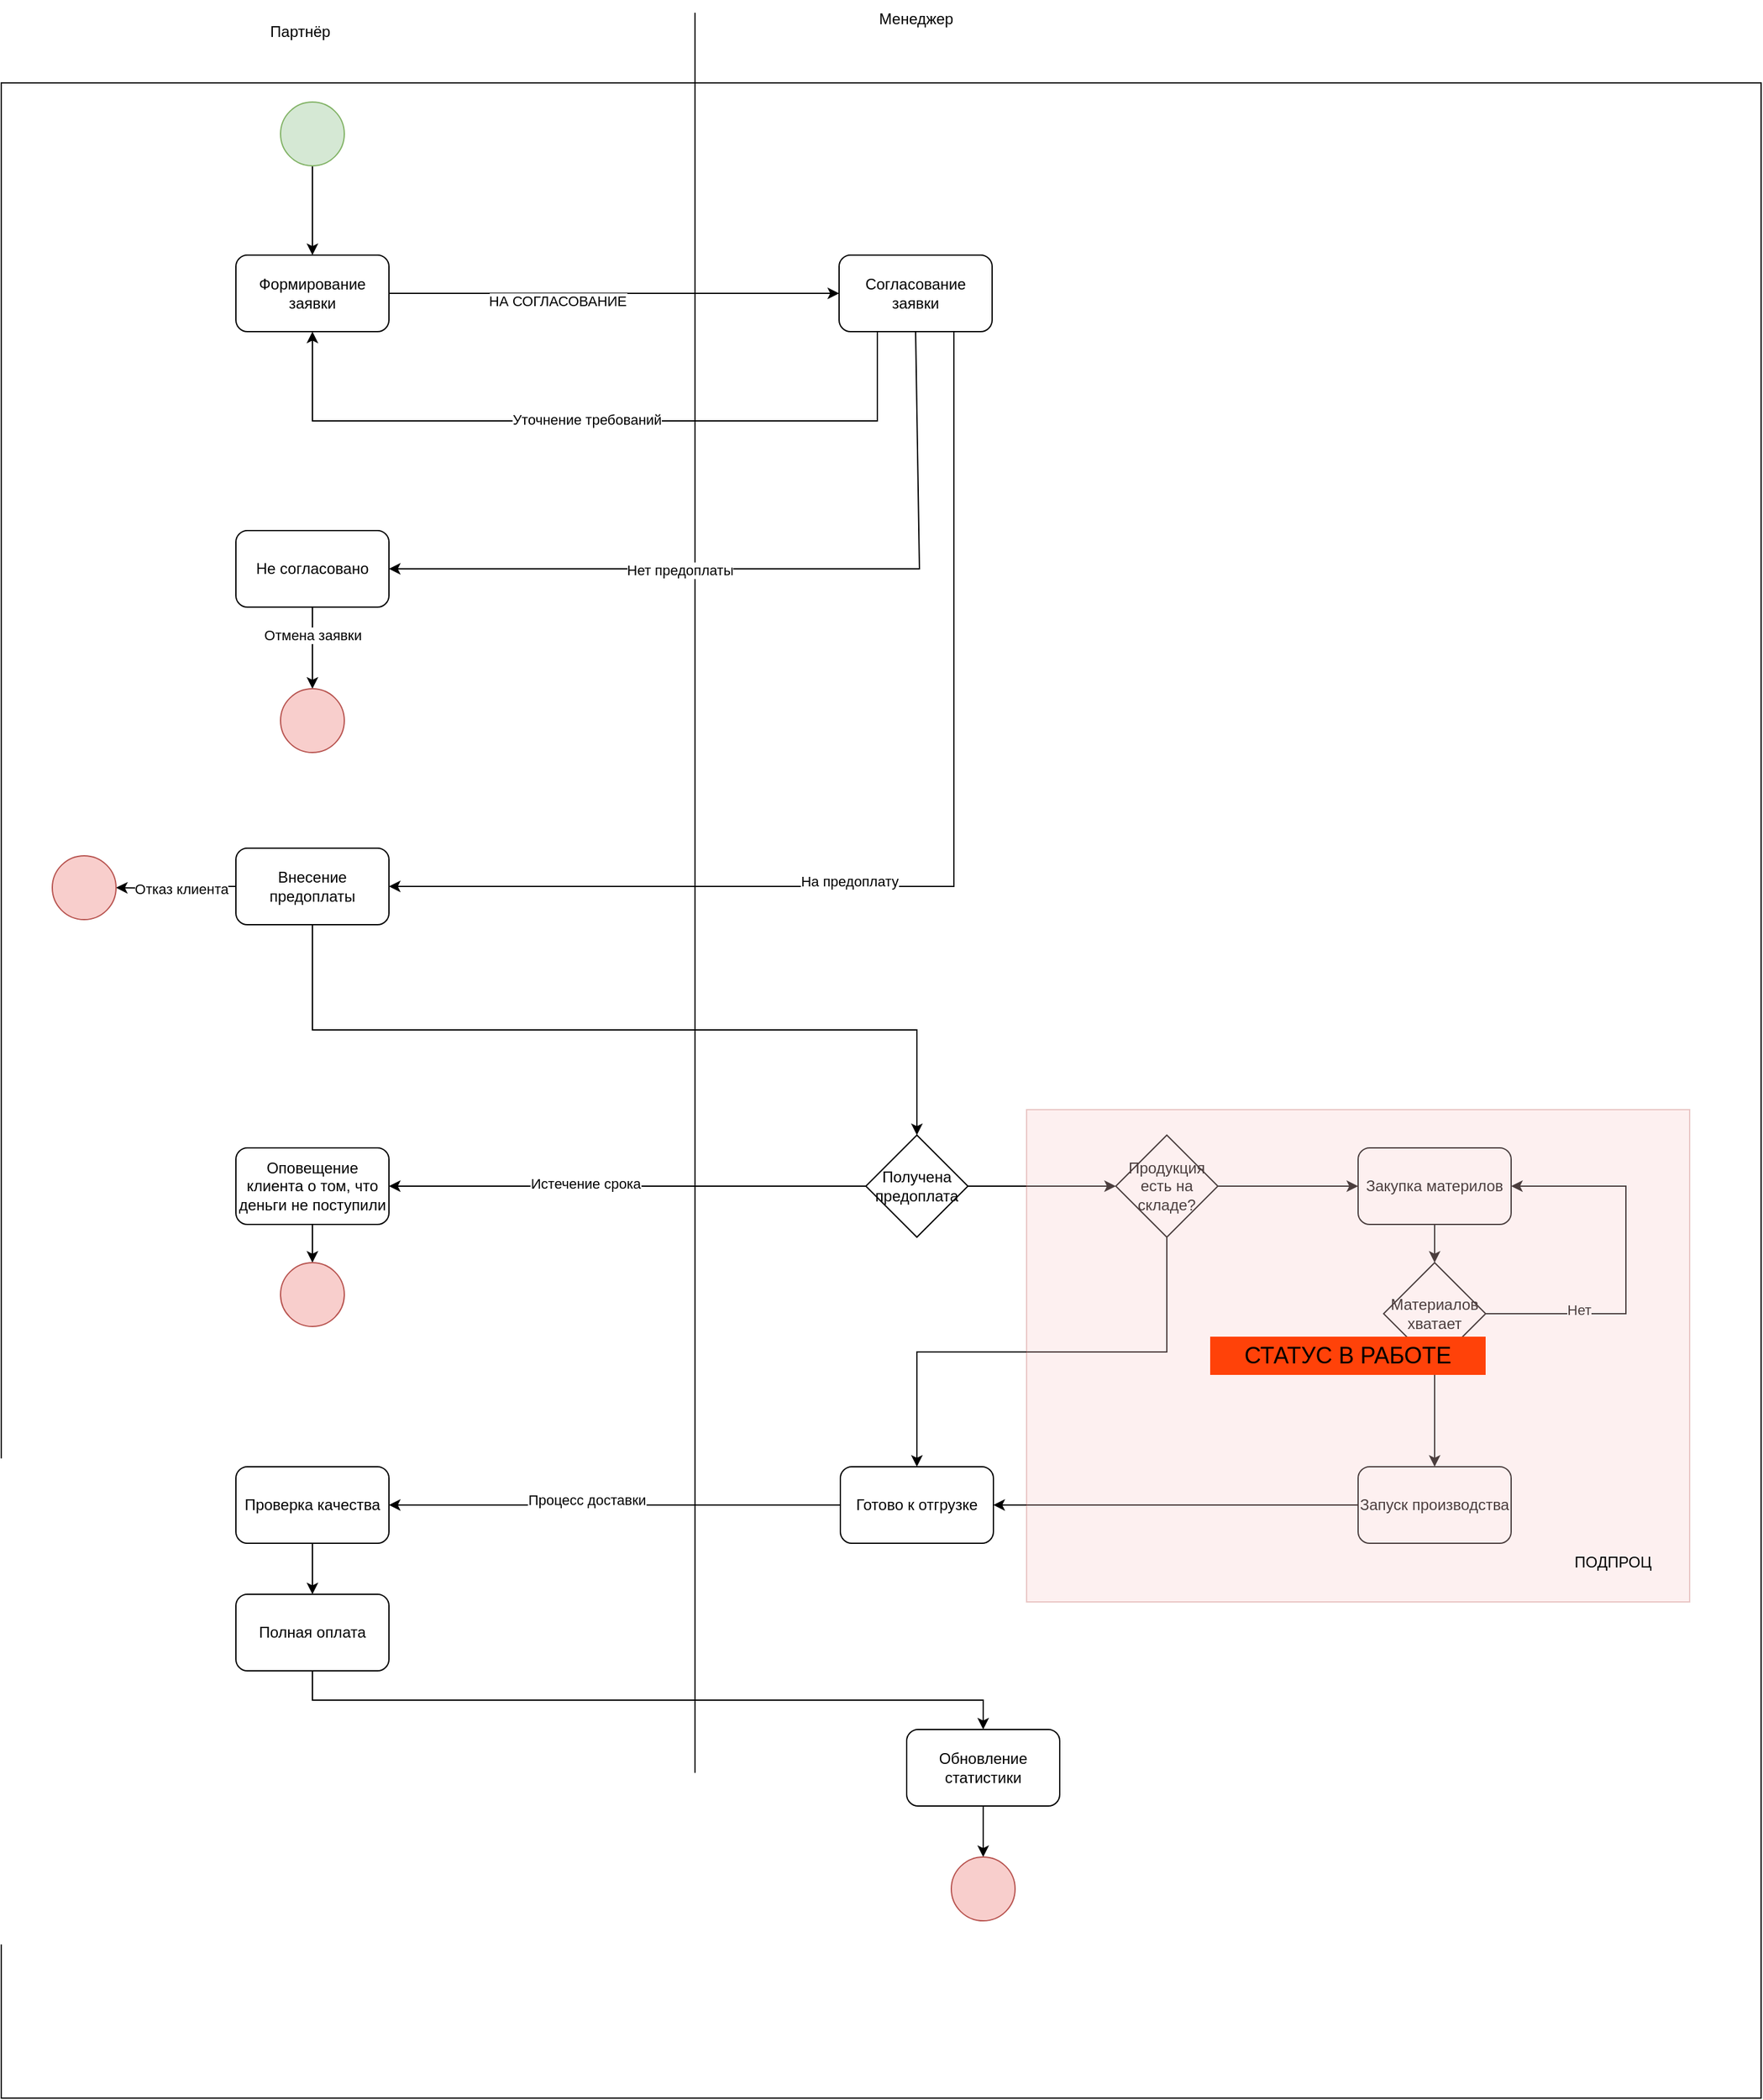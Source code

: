 <mxfile version="28.2.3">
  <diagram name="Страница — 2" id="oJDA_zJ75NJ7X2v0WVPj">
    <mxGraphModel dx="4860" dy="1727" grid="1" gridSize="10" guides="1" tooltips="1" connect="1" arrows="1" fold="1" page="1" pageScale="1" pageWidth="827" pageHeight="1169" math="0" shadow="0">
      <root>
        <mxCell id="0" />
        <mxCell id="1" parent="0" />
        <mxCell id="gldtsVEIOEpTuRQxnS90-1" value="" style="rounded=0;whiteSpace=wrap;html=1;fillColor=none;" vertex="1" parent="1">
          <mxGeometry x="200" y="2254" width="1380" height="1580" as="geometry" />
        </mxCell>
        <mxCell id="gldtsVEIOEpTuRQxnS90-2" value="Партнёр" style="text;html=1;align=center;verticalAlign=middle;resizable=0;points=[];autosize=1;strokeColor=none;fillColor=none;" vertex="1" parent="1">
          <mxGeometry x="399" y="2199" width="70" height="30" as="geometry" />
        </mxCell>
        <mxCell id="gldtsVEIOEpTuRQxnS90-3" style="edgeStyle=orthogonalEdgeStyle;rounded=0;orthogonalLoop=1;jettySize=auto;html=1;exitX=1;exitY=0.5;exitDx=0;exitDy=0;" edge="1" parent="1" source="gldtsVEIOEpTuRQxnS90-5" target="gldtsVEIOEpTuRQxnS90-10">
          <mxGeometry relative="1" as="geometry" />
        </mxCell>
        <mxCell id="gldtsVEIOEpTuRQxnS90-4" value="НА СОГЛАСОВАНИЕ" style="edgeLabel;html=1;align=center;verticalAlign=middle;resizable=0;points=[];" vertex="1" connectable="0" parent="gldtsVEIOEpTuRQxnS90-3">
          <mxGeometry x="-0.256" y="-6" relative="1" as="geometry">
            <mxPoint as="offset" />
          </mxGeometry>
        </mxCell>
        <mxCell id="gldtsVEIOEpTuRQxnS90-5" value="Формирование заявки" style="rounded=1;whiteSpace=wrap;html=1;" vertex="1" parent="1">
          <mxGeometry x="384" y="2389" width="120" height="60" as="geometry" />
        </mxCell>
        <mxCell id="gldtsVEIOEpTuRQxnS90-6" value="" style="endArrow=none;html=1;rounded=0;" edge="1" parent="1">
          <mxGeometry width="50" height="50" relative="1" as="geometry">
            <mxPoint x="744" y="3579" as="sourcePoint" />
            <mxPoint x="744" y="2199" as="targetPoint" />
          </mxGeometry>
        </mxCell>
        <mxCell id="gldtsVEIOEpTuRQxnS90-7" value="Менеджер" style="text;html=1;align=center;verticalAlign=middle;resizable=0;points=[];autosize=1;strokeColor=none;fillColor=none;" vertex="1" parent="1">
          <mxGeometry x="877" y="2189" width="80" height="30" as="geometry" />
        </mxCell>
        <mxCell id="gldtsVEIOEpTuRQxnS90-8" style="edgeStyle=orthogonalEdgeStyle;rounded=0;orthogonalLoop=1;jettySize=auto;html=1;exitX=0.25;exitY=1;exitDx=0;exitDy=0;entryX=0.5;entryY=1;entryDx=0;entryDy=0;" edge="1" parent="1" source="gldtsVEIOEpTuRQxnS90-10" target="gldtsVEIOEpTuRQxnS90-5">
          <mxGeometry relative="1" as="geometry">
            <Array as="points">
              <mxPoint x="887" y="2519" />
              <mxPoint x="444" y="2519" />
            </Array>
          </mxGeometry>
        </mxCell>
        <mxCell id="gldtsVEIOEpTuRQxnS90-9" value="Уточнение требований" style="edgeLabel;html=1;align=center;verticalAlign=middle;resizable=0;points=[];" vertex="1" connectable="0" parent="gldtsVEIOEpTuRQxnS90-8">
          <mxGeometry x="0.023" y="-1" relative="1" as="geometry">
            <mxPoint as="offset" />
          </mxGeometry>
        </mxCell>
        <mxCell id="gldtsVEIOEpTuRQxnS90-10" value="Согласование заявки" style="rounded=1;whiteSpace=wrap;html=1;" vertex="1" parent="1">
          <mxGeometry x="857" y="2389" width="120" height="60" as="geometry" />
        </mxCell>
        <mxCell id="gldtsVEIOEpTuRQxnS90-11" style="edgeStyle=orthogonalEdgeStyle;rounded=0;orthogonalLoop=1;jettySize=auto;html=1;exitX=0.5;exitY=1;exitDx=0;exitDy=0;entryX=0.5;entryY=0;entryDx=0;entryDy=0;" edge="1" parent="1" source="gldtsVEIOEpTuRQxnS90-13" target="gldtsVEIOEpTuRQxnS90-26">
          <mxGeometry relative="1" as="geometry" />
        </mxCell>
        <mxCell id="gldtsVEIOEpTuRQxnS90-12" value="Отмена заявки" style="edgeLabel;html=1;align=center;verticalAlign=middle;resizable=0;points=[];" vertex="1" connectable="0" parent="gldtsVEIOEpTuRQxnS90-11">
          <mxGeometry x="-0.335" relative="1" as="geometry">
            <mxPoint as="offset" />
          </mxGeometry>
        </mxCell>
        <mxCell id="gldtsVEIOEpTuRQxnS90-13" value="Не согласовано" style="rounded=1;whiteSpace=wrap;html=1;" vertex="1" parent="1">
          <mxGeometry x="384" y="2605" width="120" height="60" as="geometry" />
        </mxCell>
        <mxCell id="gldtsVEIOEpTuRQxnS90-14" style="edgeStyle=orthogonalEdgeStyle;rounded=0;orthogonalLoop=1;jettySize=auto;html=1;entryX=1;entryY=0.5;entryDx=0;entryDy=0;" edge="1" parent="1" source="gldtsVEIOEpTuRQxnS90-17" target="gldtsVEIOEpTuRQxnS90-19">
          <mxGeometry relative="1" as="geometry" />
        </mxCell>
        <mxCell id="gldtsVEIOEpTuRQxnS90-15" value="Истечение срока" style="edgeLabel;html=1;align=center;verticalAlign=middle;resizable=0;points=[];" vertex="1" connectable="0" parent="gldtsVEIOEpTuRQxnS90-14">
          <mxGeometry x="0.179" y="-2" relative="1" as="geometry">
            <mxPoint as="offset" />
          </mxGeometry>
        </mxCell>
        <mxCell id="gldtsVEIOEpTuRQxnS90-16" style="edgeStyle=orthogonalEdgeStyle;rounded=0;orthogonalLoop=1;jettySize=auto;html=1;entryX=0;entryY=0.5;entryDx=0;entryDy=0;" edge="1" parent="1" source="gldtsVEIOEpTuRQxnS90-17" target="gldtsVEIOEpTuRQxnS90-22">
          <mxGeometry relative="1" as="geometry" />
        </mxCell>
        <mxCell id="gldtsVEIOEpTuRQxnS90-17" value="Получена предоплата" style="rhombus;whiteSpace=wrap;html=1;" vertex="1" parent="1">
          <mxGeometry x="878" y="3079" width="80" height="80" as="geometry" />
        </mxCell>
        <mxCell id="gldtsVEIOEpTuRQxnS90-18" style="edgeStyle=orthogonalEdgeStyle;rounded=0;orthogonalLoop=1;jettySize=auto;html=1;exitX=0.5;exitY=1;exitDx=0;exitDy=0;entryX=0.5;entryY=0;entryDx=0;entryDy=0;" edge="1" parent="1" source="gldtsVEIOEpTuRQxnS90-19" target="gldtsVEIOEpTuRQxnS90-33">
          <mxGeometry relative="1" as="geometry" />
        </mxCell>
        <mxCell id="gldtsVEIOEpTuRQxnS90-19" value="Оповещение клиента о том, что деньги не поступили" style="rounded=1;whiteSpace=wrap;html=1;" vertex="1" parent="1">
          <mxGeometry x="384" y="3089" width="120" height="60" as="geometry" />
        </mxCell>
        <mxCell id="gldtsVEIOEpTuRQxnS90-20" style="edgeStyle=orthogonalEdgeStyle;rounded=0;orthogonalLoop=1;jettySize=auto;html=1;exitX=0.5;exitY=1;exitDx=0;exitDy=0;" edge="1" parent="1" source="gldtsVEIOEpTuRQxnS90-22" target="gldtsVEIOEpTuRQxnS90-25">
          <mxGeometry relative="1" as="geometry" />
        </mxCell>
        <mxCell id="gldtsVEIOEpTuRQxnS90-21" style="edgeStyle=orthogonalEdgeStyle;rounded=0;orthogonalLoop=1;jettySize=auto;html=1;exitX=1;exitY=0.5;exitDx=0;exitDy=0;entryX=0;entryY=0.5;entryDx=0;entryDy=0;" edge="1" parent="1" source="gldtsVEIOEpTuRQxnS90-22" target="gldtsVEIOEpTuRQxnS90-35">
          <mxGeometry relative="1" as="geometry" />
        </mxCell>
        <mxCell id="gldtsVEIOEpTuRQxnS90-22" value="Продукция есть на складе?" style="rhombus;whiteSpace=wrap;html=1;" vertex="1" parent="1">
          <mxGeometry x="1074" y="3079" width="80" height="80" as="geometry" />
        </mxCell>
        <mxCell id="gldtsVEIOEpTuRQxnS90-23" style="edgeStyle=orthogonalEdgeStyle;rounded=0;orthogonalLoop=1;jettySize=auto;html=1;entryX=1;entryY=0.5;entryDx=0;entryDy=0;" edge="1" parent="1" source="gldtsVEIOEpTuRQxnS90-25" target="gldtsVEIOEpTuRQxnS90-43">
          <mxGeometry relative="1" as="geometry" />
        </mxCell>
        <mxCell id="gldtsVEIOEpTuRQxnS90-24" value="Процесс доставки" style="edgeLabel;html=1;align=center;verticalAlign=middle;resizable=0;points=[];" vertex="1" connectable="0" parent="gldtsVEIOEpTuRQxnS90-23">
          <mxGeometry x="0.124" y="-4" relative="1" as="geometry">
            <mxPoint as="offset" />
          </mxGeometry>
        </mxCell>
        <mxCell id="gldtsVEIOEpTuRQxnS90-25" value="Готово к отгрузке" style="rounded=1;whiteSpace=wrap;html=1;" vertex="1" parent="1">
          <mxGeometry x="858" y="3339" width="120" height="60" as="geometry" />
        </mxCell>
        <mxCell id="gldtsVEIOEpTuRQxnS90-26" value="" style="ellipse;whiteSpace=wrap;html=1;aspect=fixed;fillColor=#f8cecc;strokeColor=#b85450;" vertex="1" parent="1">
          <mxGeometry x="419" y="2729" width="50" height="50" as="geometry" />
        </mxCell>
        <mxCell id="gldtsVEIOEpTuRQxnS90-27" style="edgeStyle=orthogonalEdgeStyle;rounded=0;orthogonalLoop=1;jettySize=auto;html=1;exitX=0.5;exitY=1;exitDx=0;exitDy=0;" edge="1" parent="1" source="gldtsVEIOEpTuRQxnS90-28" target="gldtsVEIOEpTuRQxnS90-5">
          <mxGeometry relative="1" as="geometry" />
        </mxCell>
        <mxCell id="gldtsVEIOEpTuRQxnS90-28" value="" style="ellipse;whiteSpace=wrap;html=1;aspect=fixed;fillColor=#d5e8d4;strokeColor=#82b366;" vertex="1" parent="1">
          <mxGeometry x="419" y="2269" width="50" height="50" as="geometry" />
        </mxCell>
        <mxCell id="gldtsVEIOEpTuRQxnS90-29" style="edgeStyle=orthogonalEdgeStyle;rounded=0;orthogonalLoop=1;jettySize=auto;html=1;exitX=0.5;exitY=1;exitDx=0;exitDy=0;entryX=0.5;entryY=0;entryDx=0;entryDy=0;" edge="1" parent="1" source="gldtsVEIOEpTuRQxnS90-32" target="gldtsVEIOEpTuRQxnS90-17">
          <mxGeometry relative="1" as="geometry" />
        </mxCell>
        <mxCell id="gldtsVEIOEpTuRQxnS90-30" style="edgeStyle=orthogonalEdgeStyle;rounded=0;orthogonalLoop=1;jettySize=auto;html=1;exitX=0;exitY=0.5;exitDx=0;exitDy=0;" edge="1" parent="1" source="gldtsVEIOEpTuRQxnS90-32">
          <mxGeometry relative="1" as="geometry">
            <mxPoint x="290" y="2885" as="targetPoint" />
          </mxGeometry>
        </mxCell>
        <mxCell id="gldtsVEIOEpTuRQxnS90-31" value="Отказ клиента" style="edgeLabel;html=1;align=center;verticalAlign=middle;resizable=0;points=[];" vertex="1" connectable="0" parent="gldtsVEIOEpTuRQxnS90-30">
          <mxGeometry x="0.282" y="2" relative="1" as="geometry">
            <mxPoint x="16" y="-2" as="offset" />
          </mxGeometry>
        </mxCell>
        <mxCell id="gldtsVEIOEpTuRQxnS90-32" value="Внесение предоплаты" style="rounded=1;whiteSpace=wrap;html=1;" vertex="1" parent="1">
          <mxGeometry x="384" y="2854" width="120" height="60" as="geometry" />
        </mxCell>
        <mxCell id="gldtsVEIOEpTuRQxnS90-33" value="" style="ellipse;whiteSpace=wrap;html=1;aspect=fixed;fillColor=#f8cecc;strokeColor=#b85450;" vertex="1" parent="1">
          <mxGeometry x="419" y="3179" width="50" height="50" as="geometry" />
        </mxCell>
        <mxCell id="gldtsVEIOEpTuRQxnS90-34" style="edgeStyle=orthogonalEdgeStyle;rounded=0;orthogonalLoop=1;jettySize=auto;html=1;exitX=0.5;exitY=1;exitDx=0;exitDy=0;entryX=0.5;entryY=0;entryDx=0;entryDy=0;" edge="1" parent="1" source="gldtsVEIOEpTuRQxnS90-35" target="gldtsVEIOEpTuRQxnS90-41">
          <mxGeometry relative="1" as="geometry" />
        </mxCell>
        <mxCell id="gldtsVEIOEpTuRQxnS90-35" value="Закупка материлов" style="rounded=1;whiteSpace=wrap;html=1;" vertex="1" parent="1">
          <mxGeometry x="1264" y="3089" width="120" height="60" as="geometry" />
        </mxCell>
        <mxCell id="gldtsVEIOEpTuRQxnS90-36" style="edgeStyle=orthogonalEdgeStyle;rounded=0;orthogonalLoop=1;jettySize=auto;html=1;entryX=1;entryY=0.5;entryDx=0;entryDy=0;" edge="1" parent="1" source="gldtsVEIOEpTuRQxnS90-37" target="gldtsVEIOEpTuRQxnS90-25">
          <mxGeometry relative="1" as="geometry" />
        </mxCell>
        <mxCell id="gldtsVEIOEpTuRQxnS90-37" value="Запуск производства" style="rounded=1;whiteSpace=wrap;html=1;" vertex="1" parent="1">
          <mxGeometry x="1264" y="3339" width="120" height="60" as="geometry" />
        </mxCell>
        <mxCell id="gldtsVEIOEpTuRQxnS90-38" style="edgeStyle=orthogonalEdgeStyle;rounded=0;orthogonalLoop=1;jettySize=auto;html=1;exitX=0.5;exitY=1;exitDx=0;exitDy=0;entryX=0.5;entryY=0;entryDx=0;entryDy=0;" edge="1" parent="1" source="gldtsVEIOEpTuRQxnS90-41" target="gldtsVEIOEpTuRQxnS90-37">
          <mxGeometry relative="1" as="geometry" />
        </mxCell>
        <mxCell id="gldtsVEIOEpTuRQxnS90-39" style="edgeStyle=orthogonalEdgeStyle;rounded=0;orthogonalLoop=1;jettySize=auto;html=1;entryX=1;entryY=0.5;entryDx=0;entryDy=0;" edge="1" parent="1" source="gldtsVEIOEpTuRQxnS90-41" target="gldtsVEIOEpTuRQxnS90-35">
          <mxGeometry relative="1" as="geometry">
            <Array as="points">
              <mxPoint x="1474" y="3219" />
              <mxPoint x="1474" y="3119" />
            </Array>
          </mxGeometry>
        </mxCell>
        <mxCell id="gldtsVEIOEpTuRQxnS90-40" value="Нет" style="edgeLabel;html=1;align=center;verticalAlign=middle;resizable=0;points=[];" vertex="1" connectable="0" parent="gldtsVEIOEpTuRQxnS90-39">
          <mxGeometry x="-0.513" y="3" relative="1" as="geometry">
            <mxPoint as="offset" />
          </mxGeometry>
        </mxCell>
        <mxCell id="gldtsVEIOEpTuRQxnS90-41" value="Материалов хватает" style="rhombus;whiteSpace=wrap;html=1;" vertex="1" parent="1">
          <mxGeometry x="1284" y="3179" width="80" height="80" as="geometry" />
        </mxCell>
        <mxCell id="gldtsVEIOEpTuRQxnS90-42" style="edgeStyle=orthogonalEdgeStyle;rounded=0;orthogonalLoop=1;jettySize=auto;html=1;exitX=0.5;exitY=1;exitDx=0;exitDy=0;entryX=0.5;entryY=0;entryDx=0;entryDy=0;" edge="1" parent="1" source="gldtsVEIOEpTuRQxnS90-43" target="gldtsVEIOEpTuRQxnS90-45">
          <mxGeometry relative="1" as="geometry" />
        </mxCell>
        <mxCell id="gldtsVEIOEpTuRQxnS90-43" value="Проверка качества" style="rounded=1;whiteSpace=wrap;html=1;" vertex="1" parent="1">
          <mxGeometry x="384" y="3339" width="120" height="60" as="geometry" />
        </mxCell>
        <mxCell id="gldtsVEIOEpTuRQxnS90-44" style="edgeStyle=orthogonalEdgeStyle;rounded=0;orthogonalLoop=1;jettySize=auto;html=1;exitX=0.5;exitY=1;exitDx=0;exitDy=0;entryX=0.5;entryY=0;entryDx=0;entryDy=0;" edge="1" parent="1" source="gldtsVEIOEpTuRQxnS90-45" target="gldtsVEIOEpTuRQxnS90-47">
          <mxGeometry relative="1" as="geometry" />
        </mxCell>
        <mxCell id="gldtsVEIOEpTuRQxnS90-45" value="Полная оплата" style="rounded=1;whiteSpace=wrap;html=1;" vertex="1" parent="1">
          <mxGeometry x="384" y="3439" width="120" height="60" as="geometry" />
        </mxCell>
        <mxCell id="gldtsVEIOEpTuRQxnS90-46" style="edgeStyle=orthogonalEdgeStyle;rounded=0;orthogonalLoop=1;jettySize=auto;html=1;exitX=0.5;exitY=1;exitDx=0;exitDy=0;entryX=0.5;entryY=0;entryDx=0;entryDy=0;" edge="1" parent="1" source="gldtsVEIOEpTuRQxnS90-47" target="gldtsVEIOEpTuRQxnS90-48">
          <mxGeometry relative="1" as="geometry" />
        </mxCell>
        <mxCell id="gldtsVEIOEpTuRQxnS90-47" value="Обновление статистики" style="rounded=1;whiteSpace=wrap;html=1;" vertex="1" parent="1">
          <mxGeometry x="910" y="3545" width="120" height="60" as="geometry" />
        </mxCell>
        <mxCell id="gldtsVEIOEpTuRQxnS90-48" value="" style="ellipse;whiteSpace=wrap;html=1;aspect=fixed;fillColor=#f8cecc;strokeColor=#b85450;" vertex="1" parent="1">
          <mxGeometry x="945" y="3645" width="50" height="50" as="geometry" />
        </mxCell>
        <mxCell id="gldtsVEIOEpTuRQxnS90-64" value="" style="rounded=0;whiteSpace=wrap;html=1;fillColor=#f8cecc;strokeColor=#b85450;opacity=30;" vertex="1" parent="1">
          <mxGeometry x="1004" y="3059" width="520" height="386" as="geometry" />
        </mxCell>
        <mxCell id="gldtsVEIOEpTuRQxnS90-65" value="ПОДПРОЦ" style="text;html=1;align=center;verticalAlign=middle;whiteSpace=wrap;rounded=0;" vertex="1" parent="1">
          <mxGeometry x="1434" y="3399" width="60" height="30" as="geometry" />
        </mxCell>
        <mxCell id="gldtsVEIOEpTuRQxnS90-66" value="" style="endArrow=classic;html=1;rounded=0;exitX=0.5;exitY=1;exitDx=0;exitDy=0;entryX=1;entryY=0.5;entryDx=0;entryDy=0;" edge="1" parent="1" source="gldtsVEIOEpTuRQxnS90-10" target="gldtsVEIOEpTuRQxnS90-13">
          <mxGeometry width="50" height="50" relative="1" as="geometry">
            <mxPoint x="889.0" y="2615" as="sourcePoint" />
            <mxPoint x="900" y="2705" as="targetPoint" />
            <Array as="points">
              <mxPoint x="920" y="2635" />
            </Array>
          </mxGeometry>
        </mxCell>
        <mxCell id="gldtsVEIOEpTuRQxnS90-67" value="Нет предоплаты" style="edgeLabel;html=1;align=center;verticalAlign=middle;resizable=0;points=[];" vertex="1" connectable="0" parent="gldtsVEIOEpTuRQxnS90-66">
          <mxGeometry x="0.248" y="1" relative="1" as="geometry">
            <mxPoint x="1" as="offset" />
          </mxGeometry>
        </mxCell>
        <mxCell id="gldtsVEIOEpTuRQxnS90-68" value="" style="endArrow=classic;html=1;rounded=0;exitX=0.75;exitY=1;exitDx=0;exitDy=0;entryX=1;entryY=0.5;entryDx=0;entryDy=0;" edge="1" parent="1" source="gldtsVEIOEpTuRQxnS90-10" target="gldtsVEIOEpTuRQxnS90-32">
          <mxGeometry width="50" height="50" relative="1" as="geometry">
            <mxPoint x="917.0" y="2615" as="sourcePoint" />
            <mxPoint x="900" y="2815" as="targetPoint" />
            <Array as="points">
              <mxPoint x="947" y="2884" />
            </Array>
          </mxGeometry>
        </mxCell>
        <mxCell id="gldtsVEIOEpTuRQxnS90-69" value="На предоплату" style="edgeLabel;html=1;align=center;verticalAlign=middle;resizable=0;points=[];" vertex="1" connectable="0" parent="gldtsVEIOEpTuRQxnS90-68">
          <mxGeometry x="0.178" y="-4" relative="1" as="geometry">
            <mxPoint as="offset" />
          </mxGeometry>
        </mxCell>
        <mxCell id="gldtsVEIOEpTuRQxnS90-70" value="" style="ellipse;whiteSpace=wrap;html=1;aspect=fixed;fillColor=#f8cecc;strokeColor=#b85450;" vertex="1" parent="1">
          <mxGeometry x="240" y="2860" width="50" height="50" as="geometry" />
        </mxCell>
        <mxCell id="gldtsVEIOEpTuRQxnS90-71" value="&lt;font style=&quot;font-size: 18px;&quot;&gt;СТАТУС В РАБОТЕ&lt;/font&gt;" style="text;html=1;align=center;verticalAlign=middle;whiteSpace=wrap;rounded=0;fillColor=#FF4209;" vertex="1" parent="1">
          <mxGeometry x="1148" y="3237" width="216" height="30" as="geometry" />
        </mxCell>
      </root>
    </mxGraphModel>
  </diagram>
</mxfile>
